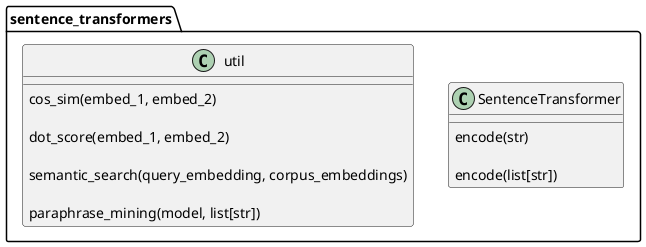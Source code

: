 @startuml

package sentence_transformers {

    class SentenceTransformer {
        encode(str)

        encode(list[str])
    }

    class  util{
        cos_sim(embed_1, embed_2)

        dot_score(embed_1, embed_2)

        semantic_search(query_embedding, corpus_embeddings)
        
        paraphrase_mining(model, list[str])
    }

}

@enduml